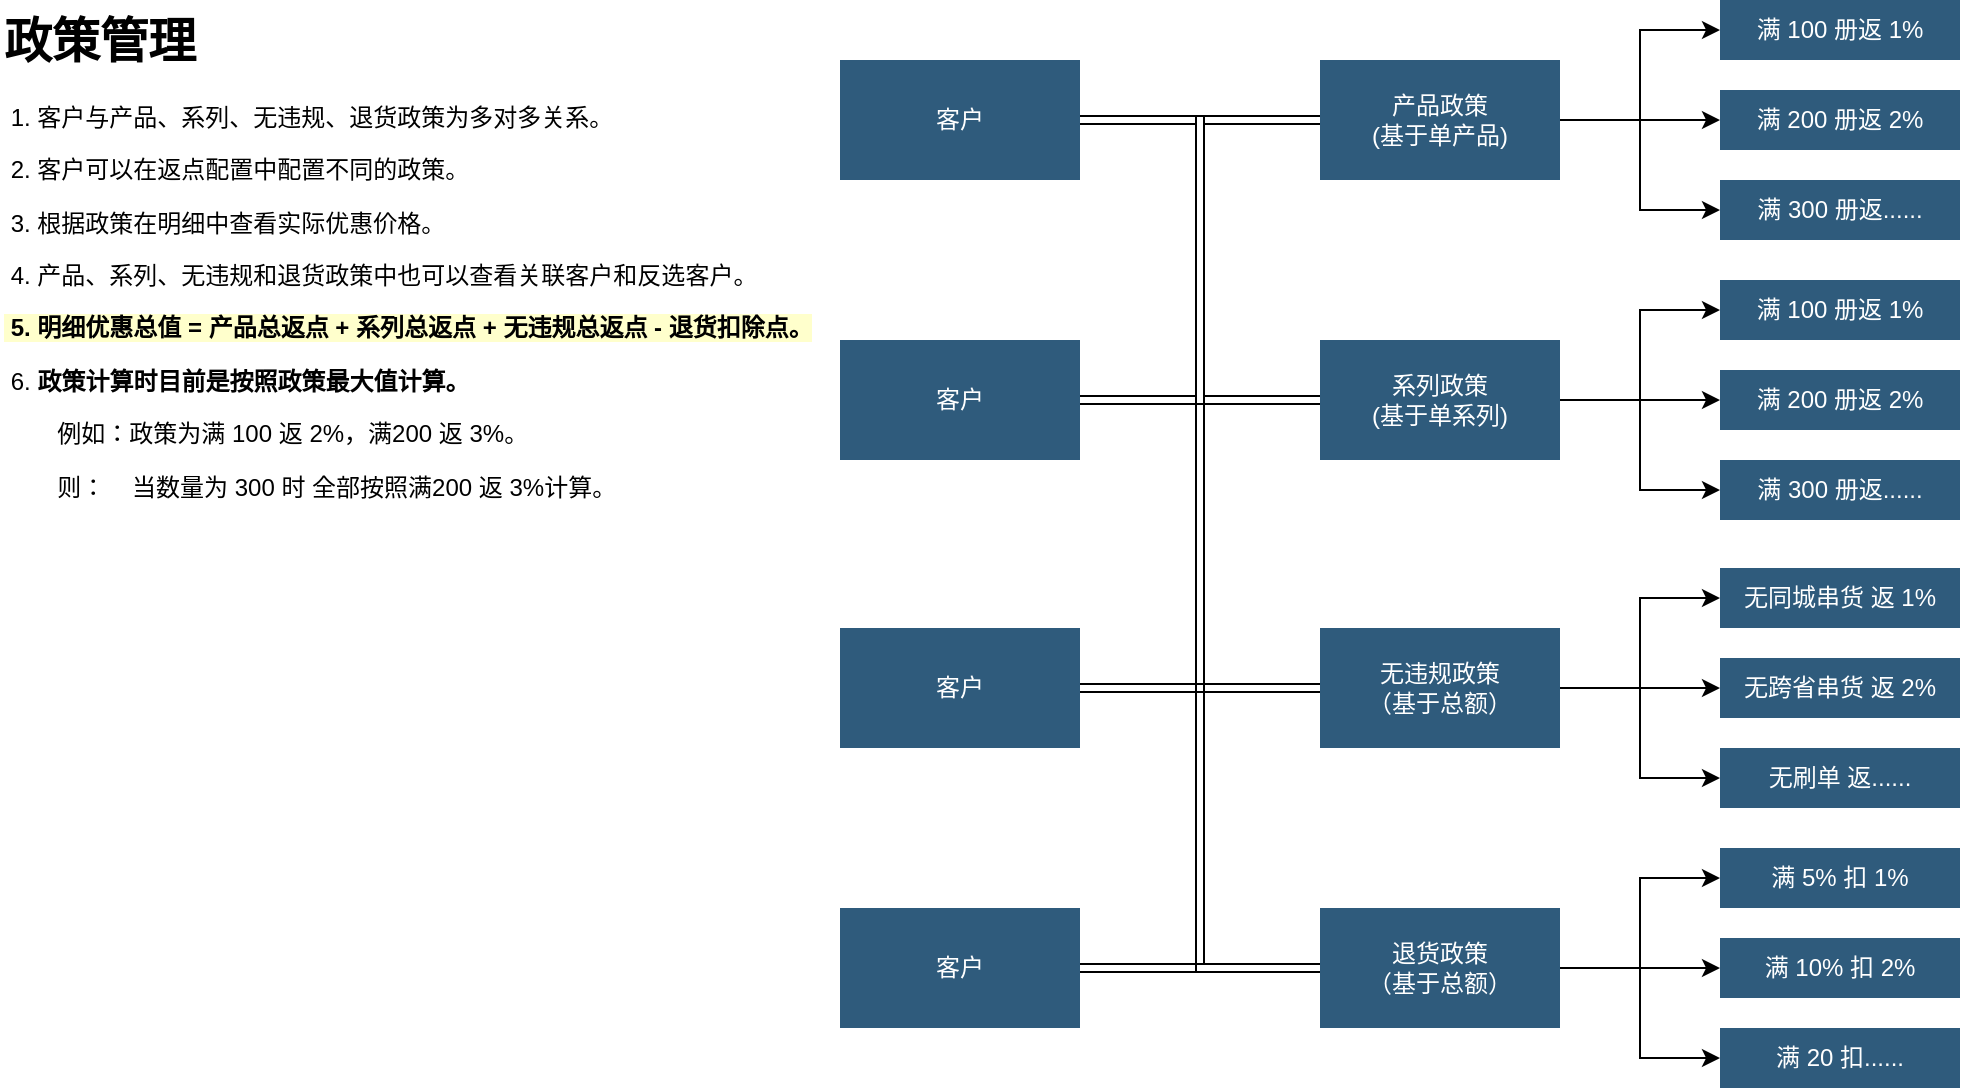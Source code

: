 <mxfile version="24.8.6">
  <diagram id="07fea595-8f29-1299-0266-81d95cde20df" name="Page-1">
    <mxGraphModel dx="1374" dy="795" grid="1" gridSize="10" guides="1" tooltips="1" connect="1" arrows="1" fold="1" page="1" pageScale="1" pageWidth="1169" pageHeight="827" background="#ffffff" math="0" shadow="0">
      <root>
        <mxCell id="0" />
        <mxCell id="1" parent="0" />
        <mxCell id="F3eI3s95bXMK1xL2EWeE-253" style="edgeStyle=orthogonalEdgeStyle;rounded=0;orthogonalLoop=1;jettySize=auto;html=1;exitX=1;exitY=0.5;exitDx=0;exitDy=0;strokeColor=none;shape=link;" edge="1" parent="1" source="F3eI3s95bXMK1xL2EWeE-217" target="F3eI3s95bXMK1xL2EWeE-218">
          <mxGeometry relative="1" as="geometry" />
        </mxCell>
        <mxCell id="F3eI3s95bXMK1xL2EWeE-254" style="edgeStyle=orthogonalEdgeStyle;rounded=0;orthogonalLoop=1;jettySize=auto;html=1;entryX=0;entryY=0.5;entryDx=0;entryDy=0;shape=link;exitX=1;exitY=0.5;exitDx=0;exitDy=0;" edge="1" parent="1" source="F3eI3s95bXMK1xL2EWeE-217" target="F3eI3s95bXMK1xL2EWeE-219">
          <mxGeometry relative="1" as="geometry">
            <mxPoint x="600" y="30" as="sourcePoint" />
          </mxGeometry>
        </mxCell>
        <mxCell id="F3eI3s95bXMK1xL2EWeE-255" style="edgeStyle=orthogonalEdgeStyle;rounded=0;orthogonalLoop=1;jettySize=auto;html=1;entryX=0;entryY=0.5;entryDx=0;entryDy=0;shape=link;exitX=1;exitY=0.5;exitDx=0;exitDy=0;" edge="1" parent="1" source="F3eI3s95bXMK1xL2EWeE-217" target="F3eI3s95bXMK1xL2EWeE-220">
          <mxGeometry relative="1" as="geometry">
            <mxPoint x="620" y="60" as="sourcePoint" />
          </mxGeometry>
        </mxCell>
        <mxCell id="F3eI3s95bXMK1xL2EWeE-256" style="edgeStyle=orthogonalEdgeStyle;rounded=0;orthogonalLoop=1;jettySize=auto;html=1;entryX=0;entryY=0.5;entryDx=0;entryDy=0;shape=link;exitX=1;exitY=0.5;exitDx=0;exitDy=0;" edge="1" parent="1" source="F3eI3s95bXMK1xL2EWeE-217" target="F3eI3s95bXMK1xL2EWeE-221">
          <mxGeometry relative="1" as="geometry">
            <mxPoint x="620" y="140" as="sourcePoint" />
          </mxGeometry>
        </mxCell>
        <mxCell id="F3eI3s95bXMK1xL2EWeE-217" value="客户" style="whiteSpace=wrap;shadow=0;fontColor=#FFFFFF;fontFamily=Helvetica;fontStyle=0;html=1;fontSize=12;plain-purple;strokeColor=none;fillColor=#2f5b7c;gradientColor=none;spacing=6;verticalAlign=middle;" vertex="1" parent="1">
          <mxGeometry x="480" y="70" width="120" height="60" as="geometry" />
        </mxCell>
        <mxCell id="F3eI3s95bXMK1xL2EWeE-223" value="" style="edgeStyle=orthogonalEdgeStyle;rounded=0;orthogonalLoop=1;jettySize=auto;html=1;" edge="1" parent="1" source="F3eI3s95bXMK1xL2EWeE-218" target="F3eI3s95bXMK1xL2EWeE-222">
          <mxGeometry relative="1" as="geometry" />
        </mxCell>
        <mxCell id="F3eI3s95bXMK1xL2EWeE-226" style="edgeStyle=orthogonalEdgeStyle;rounded=0;orthogonalLoop=1;jettySize=auto;html=1;exitX=1;exitY=0.5;exitDx=0;exitDy=0;entryX=0;entryY=0.5;entryDx=0;entryDy=0;" edge="1" parent="1" source="F3eI3s95bXMK1xL2EWeE-218" target="F3eI3s95bXMK1xL2EWeE-224">
          <mxGeometry relative="1" as="geometry" />
        </mxCell>
        <mxCell id="F3eI3s95bXMK1xL2EWeE-227" style="edgeStyle=orthogonalEdgeStyle;rounded=0;orthogonalLoop=1;jettySize=auto;html=1;exitX=1;exitY=0.5;exitDx=0;exitDy=0;" edge="1" parent="1" source="F3eI3s95bXMK1xL2EWeE-218" target="F3eI3s95bXMK1xL2EWeE-225">
          <mxGeometry relative="1" as="geometry" />
        </mxCell>
        <mxCell id="F3eI3s95bXMK1xL2EWeE-218" value="产品政策&lt;div&gt;(基于单产品)&lt;/div&gt;" style="whiteSpace=wrap;shadow=0;fontColor=#FFFFFF;fontFamily=Helvetica;fontStyle=0;html=1;fontSize=12;plain-purple;strokeColor=none;fillColor=#2f5b7c;gradientColor=none;spacing=6;verticalAlign=middle;" vertex="1" parent="1">
          <mxGeometry x="720" y="70" width="120" height="60" as="geometry" />
        </mxCell>
        <mxCell id="F3eI3s95bXMK1xL2EWeE-245" style="edgeStyle=orthogonalEdgeStyle;rounded=0;orthogonalLoop=1;jettySize=auto;html=1;exitX=1;exitY=0.5;exitDx=0;exitDy=0;entryX=0;entryY=0.5;entryDx=0;entryDy=0;" edge="1" parent="1" source="F3eI3s95bXMK1xL2EWeE-219" target="F3eI3s95bXMK1xL2EWeE-229">
          <mxGeometry relative="1" as="geometry" />
        </mxCell>
        <mxCell id="F3eI3s95bXMK1xL2EWeE-247" style="edgeStyle=orthogonalEdgeStyle;rounded=0;orthogonalLoop=1;jettySize=auto;html=1;exitX=1;exitY=0.5;exitDx=0;exitDy=0;entryX=0;entryY=0.5;entryDx=0;entryDy=0;" edge="1" parent="1" source="F3eI3s95bXMK1xL2EWeE-219" target="F3eI3s95bXMK1xL2EWeE-228">
          <mxGeometry relative="1" as="geometry" />
        </mxCell>
        <mxCell id="F3eI3s95bXMK1xL2EWeE-248" style="edgeStyle=orthogonalEdgeStyle;rounded=0;orthogonalLoop=1;jettySize=auto;html=1;exitX=1;exitY=0.5;exitDx=0;exitDy=0;" edge="1" parent="1" source="F3eI3s95bXMK1xL2EWeE-219" target="F3eI3s95bXMK1xL2EWeE-230">
          <mxGeometry relative="1" as="geometry" />
        </mxCell>
        <mxCell id="F3eI3s95bXMK1xL2EWeE-219" value="系列政策&lt;div&gt;(基于单系列)&lt;/div&gt;" style="whiteSpace=wrap;shadow=0;fontColor=#FFFFFF;fontFamily=Helvetica;fontStyle=0;html=1;fontSize=12;plain-purple;strokeColor=none;fillColor=#2f5b7c;gradientColor=none;spacing=6;verticalAlign=middle;" vertex="1" parent="1">
          <mxGeometry x="720" y="210" width="120" height="60" as="geometry" />
        </mxCell>
        <mxCell id="F3eI3s95bXMK1xL2EWeE-243" style="edgeStyle=orthogonalEdgeStyle;rounded=0;orthogonalLoop=1;jettySize=auto;html=1;exitX=1;exitY=0.5;exitDx=0;exitDy=0;entryX=0;entryY=0.5;entryDx=0;entryDy=0;" edge="1" parent="1" source="F3eI3s95bXMK1xL2EWeE-220" target="F3eI3s95bXMK1xL2EWeE-238">
          <mxGeometry relative="1" as="geometry" />
        </mxCell>
        <mxCell id="F3eI3s95bXMK1xL2EWeE-249" style="edgeStyle=orthogonalEdgeStyle;rounded=0;orthogonalLoop=1;jettySize=auto;html=1;exitX=1;exitY=0.5;exitDx=0;exitDy=0;entryX=0;entryY=0.5;entryDx=0;entryDy=0;" edge="1" parent="1" source="F3eI3s95bXMK1xL2EWeE-220" target="F3eI3s95bXMK1xL2EWeE-237">
          <mxGeometry relative="1" as="geometry" />
        </mxCell>
        <mxCell id="F3eI3s95bXMK1xL2EWeE-250" style="edgeStyle=orthogonalEdgeStyle;rounded=0;orthogonalLoop=1;jettySize=auto;html=1;exitX=1;exitY=0.5;exitDx=0;exitDy=0;entryX=0;entryY=0.5;entryDx=0;entryDy=0;" edge="1" parent="1" source="F3eI3s95bXMK1xL2EWeE-220" target="F3eI3s95bXMK1xL2EWeE-239">
          <mxGeometry relative="1" as="geometry" />
        </mxCell>
        <mxCell id="F3eI3s95bXMK1xL2EWeE-220" value="无违规政策&lt;div&gt;（基于总额）&lt;/div&gt;" style="whiteSpace=wrap;shadow=0;fontColor=#FFFFFF;fontFamily=Helvetica;fontStyle=0;html=1;fontSize=12;plain-purple;strokeColor=none;fillColor=#2f5b7c;gradientColor=none;spacing=6;verticalAlign=middle;" vertex="1" parent="1">
          <mxGeometry x="720" y="354" width="120" height="60" as="geometry" />
        </mxCell>
        <mxCell id="F3eI3s95bXMK1xL2EWeE-246" style="edgeStyle=orthogonalEdgeStyle;rounded=0;orthogonalLoop=1;jettySize=auto;html=1;exitX=1;exitY=0.5;exitDx=0;exitDy=0;entryX=0;entryY=0.5;entryDx=0;entryDy=0;" edge="1" parent="1" source="F3eI3s95bXMK1xL2EWeE-221" target="F3eI3s95bXMK1xL2EWeE-241">
          <mxGeometry relative="1" as="geometry" />
        </mxCell>
        <mxCell id="F3eI3s95bXMK1xL2EWeE-251" style="edgeStyle=orthogonalEdgeStyle;rounded=0;orthogonalLoop=1;jettySize=auto;html=1;exitX=1;exitY=0.5;exitDx=0;exitDy=0;entryX=0;entryY=0.5;entryDx=0;entryDy=0;" edge="1" parent="1" source="F3eI3s95bXMK1xL2EWeE-221" target="F3eI3s95bXMK1xL2EWeE-240">
          <mxGeometry relative="1" as="geometry" />
        </mxCell>
        <mxCell id="F3eI3s95bXMK1xL2EWeE-252" style="edgeStyle=orthogonalEdgeStyle;rounded=0;orthogonalLoop=1;jettySize=auto;html=1;exitX=1;exitY=0.5;exitDx=0;exitDy=0;entryX=0;entryY=0.5;entryDx=0;entryDy=0;" edge="1" parent="1" source="F3eI3s95bXMK1xL2EWeE-221" target="F3eI3s95bXMK1xL2EWeE-242">
          <mxGeometry relative="1" as="geometry" />
        </mxCell>
        <mxCell id="F3eI3s95bXMK1xL2EWeE-221" value="退货政策&lt;div&gt;（基于总额）&lt;/div&gt;" style="whiteSpace=wrap;shadow=0;fontColor=#FFFFFF;fontFamily=Helvetica;fontStyle=0;html=1;fontSize=12;plain-purple;strokeColor=none;fillColor=#2f5b7c;gradientColor=none;spacing=6;verticalAlign=middle;" vertex="1" parent="1">
          <mxGeometry x="720" y="494" width="120" height="60" as="geometry" />
        </mxCell>
        <mxCell id="F3eI3s95bXMK1xL2EWeE-222" value="满 100 册返 1%" style="whiteSpace=wrap;shadow=0;fontColor=#FFFFFF;fontFamily=Helvetica;fontStyle=0;html=1;fontSize=12;plain-purple;strokeColor=none;fillColor=#2f5b7c;gradientColor=none;spacing=6;verticalAlign=middle;" vertex="1" parent="1">
          <mxGeometry x="920" y="40" width="120" height="30" as="geometry" />
        </mxCell>
        <mxCell id="F3eI3s95bXMK1xL2EWeE-224" value="满 200 册返 2%" style="whiteSpace=wrap;shadow=0;fontColor=#FFFFFF;fontFamily=Helvetica;fontStyle=0;html=1;fontSize=12;plain-purple;strokeColor=none;fillColor=#2f5b7c;gradientColor=none;spacing=6;verticalAlign=middle;" vertex="1" parent="1">
          <mxGeometry x="920" y="85" width="120" height="30" as="geometry" />
        </mxCell>
        <mxCell id="F3eI3s95bXMK1xL2EWeE-225" value="满 300 册返......" style="whiteSpace=wrap;shadow=0;fontColor=#FFFFFF;fontFamily=Helvetica;fontStyle=0;html=1;fontSize=12;plain-purple;strokeColor=none;fillColor=#2f5b7c;gradientColor=none;spacing=6;verticalAlign=middle;" vertex="1" parent="1">
          <mxGeometry x="920" y="130" width="120" height="30" as="geometry" />
        </mxCell>
        <mxCell id="F3eI3s95bXMK1xL2EWeE-228" value="满 100 册返 1%" style="whiteSpace=wrap;shadow=0;fontColor=#FFFFFF;fontFamily=Helvetica;fontStyle=0;html=1;fontSize=12;plain-purple;strokeColor=none;fillColor=#2f5b7c;gradientColor=none;spacing=6;verticalAlign=middle;" vertex="1" parent="1">
          <mxGeometry x="920" y="180" width="120" height="30" as="geometry" />
        </mxCell>
        <mxCell id="F3eI3s95bXMK1xL2EWeE-229" value="满 200 册返 2%" style="whiteSpace=wrap;shadow=0;fontColor=#FFFFFF;fontFamily=Helvetica;fontStyle=0;html=1;fontSize=12;plain-purple;strokeColor=none;fillColor=#2f5b7c;gradientColor=none;spacing=6;verticalAlign=middle;" vertex="1" parent="1">
          <mxGeometry x="920" y="225" width="120" height="30" as="geometry" />
        </mxCell>
        <mxCell id="F3eI3s95bXMK1xL2EWeE-230" value="满 300 册返......" style="whiteSpace=wrap;shadow=0;fontColor=#FFFFFF;fontFamily=Helvetica;fontStyle=0;html=1;fontSize=12;plain-purple;strokeColor=none;fillColor=#2f5b7c;gradientColor=none;spacing=6;verticalAlign=middle;" vertex="1" parent="1">
          <mxGeometry x="920" y="270" width="120" height="30" as="geometry" />
        </mxCell>
        <mxCell id="F3eI3s95bXMK1xL2EWeE-237" value="无同城串货 返 1%" style="whiteSpace=wrap;shadow=0;fontColor=#FFFFFF;fontFamily=Helvetica;fontStyle=0;html=1;fontSize=12;plain-purple;strokeColor=none;fillColor=#2f5b7c;gradientColor=none;spacing=6;verticalAlign=middle;" vertex="1" parent="1">
          <mxGeometry x="920" y="324" width="120" height="30" as="geometry" />
        </mxCell>
        <mxCell id="F3eI3s95bXMK1xL2EWeE-238" value="无跨省串货 返 2%" style="whiteSpace=wrap;shadow=0;fontColor=#FFFFFF;fontFamily=Helvetica;fontStyle=0;html=1;fontSize=12;plain-purple;strokeColor=none;fillColor=#2f5b7c;gradientColor=none;spacing=6;verticalAlign=middle;" vertex="1" parent="1">
          <mxGeometry x="920" y="369" width="120" height="30" as="geometry" />
        </mxCell>
        <mxCell id="F3eI3s95bXMK1xL2EWeE-239" value="无刷单 返......" style="whiteSpace=wrap;shadow=0;fontColor=#FFFFFF;fontFamily=Helvetica;fontStyle=0;html=1;fontSize=12;plain-purple;strokeColor=none;fillColor=#2f5b7c;gradientColor=none;spacing=6;verticalAlign=middle;" vertex="1" parent="1">
          <mxGeometry x="920" y="414" width="120" height="30" as="geometry" />
        </mxCell>
        <mxCell id="F3eI3s95bXMK1xL2EWeE-240" value="满 5% 扣 1%" style="whiteSpace=wrap;shadow=0;fontColor=#FFFFFF;fontFamily=Helvetica;fontStyle=0;html=1;fontSize=12;plain-purple;strokeColor=none;fillColor=#2f5b7c;gradientColor=none;spacing=6;verticalAlign=middle;" vertex="1" parent="1">
          <mxGeometry x="920" y="464" width="120" height="30" as="geometry" />
        </mxCell>
        <mxCell id="F3eI3s95bXMK1xL2EWeE-241" value="满 10% 扣 2%" style="whiteSpace=wrap;shadow=0;fontColor=#FFFFFF;fontFamily=Helvetica;fontStyle=0;html=1;fontSize=12;plain-purple;strokeColor=none;fillColor=#2f5b7c;gradientColor=none;spacing=6;verticalAlign=middle;" vertex="1" parent="1">
          <mxGeometry x="920" y="509" width="120" height="30" as="geometry" />
        </mxCell>
        <mxCell id="F3eI3s95bXMK1xL2EWeE-242" value="满 20 扣......" style="whiteSpace=wrap;shadow=0;fontColor=#FFFFFF;fontFamily=Helvetica;fontStyle=0;html=1;fontSize=12;plain-purple;strokeColor=none;fillColor=#2f5b7c;gradientColor=none;spacing=6;verticalAlign=middle;" vertex="1" parent="1">
          <mxGeometry x="920" y="554" width="120" height="30" as="geometry" />
        </mxCell>
        <mxCell id="F3eI3s95bXMK1xL2EWeE-260" style="edgeStyle=orthogonalEdgeStyle;rounded=0;orthogonalLoop=1;jettySize=auto;html=1;exitX=1;exitY=0.5;exitDx=0;exitDy=0;entryX=0;entryY=0.5;entryDx=0;entryDy=0;shape=link;" edge="1" parent="1" source="F3eI3s95bXMK1xL2EWeE-257" target="F3eI3s95bXMK1xL2EWeE-218">
          <mxGeometry relative="1" as="geometry" />
        </mxCell>
        <mxCell id="F3eI3s95bXMK1xL2EWeE-257" value="客户" style="whiteSpace=wrap;shadow=0;fontColor=#FFFFFF;fontFamily=Helvetica;fontStyle=0;html=1;fontSize=12;plain-purple;strokeColor=none;fillColor=#2f5b7c;gradientColor=none;spacing=6;verticalAlign=middle;" vertex="1" parent="1">
          <mxGeometry x="480" y="210" width="120" height="60" as="geometry" />
        </mxCell>
        <mxCell id="F3eI3s95bXMK1xL2EWeE-261" style="edgeStyle=orthogonalEdgeStyle;rounded=0;orthogonalLoop=1;jettySize=auto;html=1;exitX=1;exitY=0.5;exitDx=0;exitDy=0;shape=link;entryX=0;entryY=0.5;entryDx=0;entryDy=0;" edge="1" parent="1" source="F3eI3s95bXMK1xL2EWeE-258" target="F3eI3s95bXMK1xL2EWeE-220">
          <mxGeometry relative="1" as="geometry">
            <mxPoint x="690" y="340" as="targetPoint" />
          </mxGeometry>
        </mxCell>
        <mxCell id="F3eI3s95bXMK1xL2EWeE-258" value="客户" style="whiteSpace=wrap;shadow=0;fontColor=#FFFFFF;fontFamily=Helvetica;fontStyle=0;html=1;fontSize=12;plain-purple;strokeColor=none;fillColor=#2f5b7c;gradientColor=none;spacing=6;verticalAlign=middle;" vertex="1" parent="1">
          <mxGeometry x="480" y="354" width="120" height="60" as="geometry" />
        </mxCell>
        <mxCell id="F3eI3s95bXMK1xL2EWeE-262" style="edgeStyle=orthogonalEdgeStyle;rounded=0;orthogonalLoop=1;jettySize=auto;html=1;exitX=1;exitY=0.5;exitDx=0;exitDy=0;shape=link;" edge="1" parent="1" source="F3eI3s95bXMK1xL2EWeE-259" target="F3eI3s95bXMK1xL2EWeE-221">
          <mxGeometry relative="1" as="geometry" />
        </mxCell>
        <mxCell id="F3eI3s95bXMK1xL2EWeE-259" value="客户" style="whiteSpace=wrap;shadow=0;fontColor=#FFFFFF;fontFamily=Helvetica;fontStyle=0;html=1;fontSize=12;plain-purple;strokeColor=none;fillColor=#2f5b7c;gradientColor=none;spacing=6;verticalAlign=middle;" vertex="1" parent="1">
          <mxGeometry x="480" y="494" width="120" height="60" as="geometry" />
        </mxCell>
        <mxCell id="F3eI3s95bXMK1xL2EWeE-263" value="&lt;h1 style=&quot;margin-top: 0px;&quot;&gt;政策管理&lt;/h1&gt;&lt;p&gt;&amp;nbsp;1. 客户与产品、系列、无违规、退货政策为多对多关系。&lt;/p&gt;&lt;p&gt;&lt;span style=&quot;background-color: initial;&quot;&gt;&amp;nbsp;2. 客户可以在返点配置中配置不同的政策。&lt;/span&gt;&lt;/p&gt;&lt;p&gt;&lt;span style=&quot;background-color: initial;&quot;&gt;&amp;nbsp;3. 根据政策在明细中查看实际优惠价格。&lt;/span&gt;&lt;/p&gt;&lt;p&gt;&lt;span style=&quot;background-color: initial;&quot;&gt;&amp;nbsp;4. 产品、系列、无违规和退货政策中也可以查看关联客户和反选&lt;/span&gt;&lt;span style=&quot;background-color: initial;&quot;&gt;客户。&lt;/span&gt;&lt;/p&gt;&lt;p&gt;&lt;b style=&quot;background-color: rgb(255, 255, 204);&quot;&gt;&amp;nbsp;5. 明细优惠总值 = 产品总返点 + 系列总返点 + 无违规总返点 - 退货扣除点。&lt;/b&gt;&lt;/p&gt;&lt;p&gt;&amp;nbsp;6.&amp;nbsp;&lt;b&gt;政策计算时目前是按照政策最大值计算。&lt;/b&gt;&lt;/p&gt;&lt;p&gt;&lt;span style=&quot;white-space: pre;&quot;&gt;&#x9;&lt;/span&gt;例如：政策为满 100 返 2%，满200 返 3%。&lt;/p&gt;&lt;p&gt;&lt;span style=&quot;white-space: pre;&quot;&gt;&#x9;&lt;/span&gt;则：&amp;nbsp; &amp;nbsp; 当数量为 300 时 全部按照&lt;span style=&quot;background-color: initial;&quot;&gt;满200 返 3%计算。&lt;/span&gt;&lt;/p&gt;" style="text;html=1;whiteSpace=wrap;overflow=hidden;rounded=0;" vertex="1" parent="1">
          <mxGeometry x="60" y="40" width="420" height="390" as="geometry" />
        </mxCell>
      </root>
    </mxGraphModel>
  </diagram>
</mxfile>
